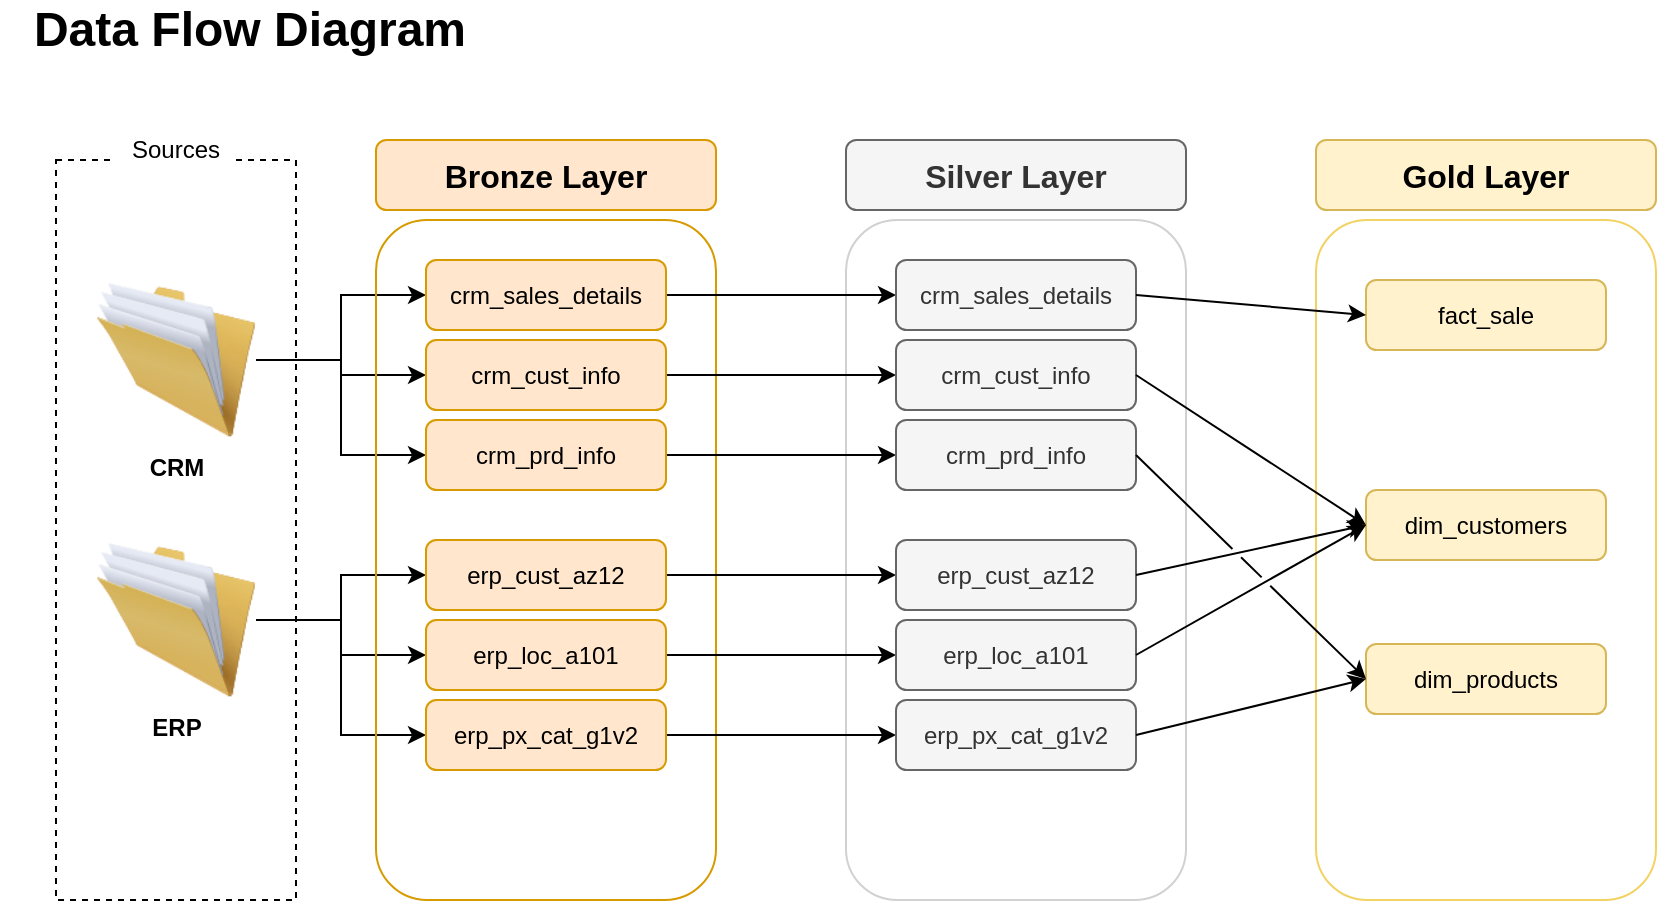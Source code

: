 <mxfile version="27.0.9">
  <diagram name="Page-1" id="k727PObxVlIZLDin5Zud">
    <mxGraphModel dx="374" dy="595" grid="1" gridSize="10" guides="1" tooltips="1" connect="1" arrows="1" fold="1" page="1" pageScale="1" pageWidth="850" pageHeight="1100" math="0" shadow="0">
      <root>
        <mxCell id="0" />
        <mxCell id="1" parent="0" />
        <mxCell id="uD_-5Bl5MEh1qfHZ1Yob-1" value="&lt;font style=&quot;font-size: 24px;&quot;&gt;&lt;b&gt;Data Flow Diagram&lt;/b&gt;&lt;/font&gt;" style="text;html=1;align=center;verticalAlign=middle;whiteSpace=wrap;rounded=0;" vertex="1" parent="1">
          <mxGeometry x="2" y="70" width="250" height="30" as="geometry" />
        </mxCell>
        <mxCell id="uD_-5Bl5MEh1qfHZ1Yob-2" value="" style="rounded=0;whiteSpace=wrap;html=1;dashed=1;fillColor=none;" vertex="1" parent="1">
          <mxGeometry x="30" y="150" width="120" height="370" as="geometry" />
        </mxCell>
        <mxCell id="uD_-5Bl5MEh1qfHZ1Yob-3" value="Sources" style="text;html=1;align=center;verticalAlign=middle;whiteSpace=wrap;rounded=0;fillColor=default;" vertex="1" parent="1">
          <mxGeometry x="60" y="130" width="60" height="30" as="geometry" />
        </mxCell>
        <mxCell id="uD_-5Bl5MEh1qfHZ1Yob-30" style="edgeStyle=orthogonalEdgeStyle;rounded=0;orthogonalLoop=1;jettySize=auto;html=1;entryX=0;entryY=0.5;entryDx=0;entryDy=0;" edge="1" parent="1" source="uD_-5Bl5MEh1qfHZ1Yob-4" target="uD_-5Bl5MEh1qfHZ1Yob-8">
          <mxGeometry relative="1" as="geometry" />
        </mxCell>
        <mxCell id="uD_-5Bl5MEh1qfHZ1Yob-31" style="edgeStyle=orthogonalEdgeStyle;rounded=0;orthogonalLoop=1;jettySize=auto;html=1;" edge="1" parent="1" source="uD_-5Bl5MEh1qfHZ1Yob-4" target="uD_-5Bl5MEh1qfHZ1Yob-9">
          <mxGeometry relative="1" as="geometry" />
        </mxCell>
        <mxCell id="uD_-5Bl5MEh1qfHZ1Yob-32" style="edgeStyle=orthogonalEdgeStyle;rounded=0;orthogonalLoop=1;jettySize=auto;html=1;entryX=0;entryY=0.5;entryDx=0;entryDy=0;" edge="1" parent="1" source="uD_-5Bl5MEh1qfHZ1Yob-4" target="uD_-5Bl5MEh1qfHZ1Yob-10">
          <mxGeometry relative="1" as="geometry" />
        </mxCell>
        <mxCell id="uD_-5Bl5MEh1qfHZ1Yob-4" value="&lt;b&gt;CRM&lt;/b&gt;" style="image;html=1;image=img/lib/clip_art/general/Full_Folder_128x128.png" vertex="1" parent="1">
          <mxGeometry x="50" y="210" width="80" height="80" as="geometry" />
        </mxCell>
        <mxCell id="uD_-5Bl5MEh1qfHZ1Yob-33" style="edgeStyle=orthogonalEdgeStyle;rounded=0;orthogonalLoop=1;jettySize=auto;html=1;entryX=0;entryY=0.5;entryDx=0;entryDy=0;" edge="1" parent="1" source="uD_-5Bl5MEh1qfHZ1Yob-5" target="uD_-5Bl5MEh1qfHZ1Yob-11">
          <mxGeometry relative="1" as="geometry" />
        </mxCell>
        <mxCell id="uD_-5Bl5MEh1qfHZ1Yob-34" style="edgeStyle=orthogonalEdgeStyle;rounded=0;orthogonalLoop=1;jettySize=auto;html=1;entryX=0;entryY=0.5;entryDx=0;entryDy=0;" edge="1" parent="1" source="uD_-5Bl5MEh1qfHZ1Yob-5" target="uD_-5Bl5MEh1qfHZ1Yob-12">
          <mxGeometry relative="1" as="geometry" />
        </mxCell>
        <mxCell id="uD_-5Bl5MEh1qfHZ1Yob-35" style="edgeStyle=orthogonalEdgeStyle;rounded=0;orthogonalLoop=1;jettySize=auto;html=1;entryX=0;entryY=0.5;entryDx=0;entryDy=0;" edge="1" parent="1" source="uD_-5Bl5MEh1qfHZ1Yob-5" target="uD_-5Bl5MEh1qfHZ1Yob-13">
          <mxGeometry relative="1" as="geometry" />
        </mxCell>
        <mxCell id="uD_-5Bl5MEh1qfHZ1Yob-5" value="&lt;b&gt;ERP&lt;/b&gt;" style="image;html=1;image=img/lib/clip_art/general/Full_Folder_128x128.png" vertex="1" parent="1">
          <mxGeometry x="50" y="340" width="80" height="80" as="geometry" />
        </mxCell>
        <mxCell id="uD_-5Bl5MEh1qfHZ1Yob-6" value="" style="rounded=1;whiteSpace=wrap;html=1;fillColor=none;strokeColor=#d79b00;" vertex="1" parent="1">
          <mxGeometry x="190" y="180" width="170" height="340" as="geometry" />
        </mxCell>
        <mxCell id="uD_-5Bl5MEh1qfHZ1Yob-14" value="" style="rounded=1;whiteSpace=wrap;html=1;fillColor=none;strokeColor=light-dark(#d2d1d1, #959595);fontColor=#333333;" vertex="1" parent="1">
          <mxGeometry x="425" y="180" width="170" height="340" as="geometry" />
        </mxCell>
        <mxCell id="uD_-5Bl5MEh1qfHZ1Yob-22" value="" style="rounded=1;whiteSpace=wrap;html=1;fillColor=none;strokeColor=#F3D264;" vertex="1" parent="1">
          <mxGeometry x="660" y="180" width="170" height="340" as="geometry" />
        </mxCell>
        <mxCell id="uD_-5Bl5MEh1qfHZ1Yob-7" value="&lt;b&gt;&lt;font style=&quot;font-size: 16px;&quot;&gt;Bronze Layer&lt;/font&gt;&lt;/b&gt;" style="rounded=1;whiteSpace=wrap;html=1;fillColor=#ffe6cc;strokeColor=#d79b00;" vertex="1" parent="1">
          <mxGeometry x="190" y="140" width="170" height="35" as="geometry" />
        </mxCell>
        <mxCell id="uD_-5Bl5MEh1qfHZ1Yob-15" value="&lt;b&gt;&lt;font style=&quot;font-size: 16px;&quot;&gt;Silver Layer&lt;/font&gt;&lt;/b&gt;" style="rounded=1;whiteSpace=wrap;html=1;fillColor=#f5f5f5;strokeColor=#666666;fontColor=#333333;" vertex="1" parent="1">
          <mxGeometry x="425" y="140" width="170" height="35" as="geometry" />
        </mxCell>
        <mxCell id="uD_-5Bl5MEh1qfHZ1Yob-23" value="&lt;b&gt;&lt;font style=&quot;font-size: 16px;&quot;&gt;Gold Layer&lt;/font&gt;&lt;/b&gt;" style="rounded=1;whiteSpace=wrap;html=1;fillColor=#fff2cc;strokeColor=#d6b656;" vertex="1" parent="1">
          <mxGeometry x="660" y="140" width="170" height="35" as="geometry" />
        </mxCell>
        <mxCell id="uD_-5Bl5MEh1qfHZ1Yob-36" style="edgeStyle=orthogonalEdgeStyle;rounded=0;orthogonalLoop=1;jettySize=auto;html=1;entryX=0;entryY=0.5;entryDx=0;entryDy=0;" edge="1" parent="1" source="uD_-5Bl5MEh1qfHZ1Yob-8" target="uD_-5Bl5MEh1qfHZ1Yob-16">
          <mxGeometry relative="1" as="geometry" />
        </mxCell>
        <mxCell id="uD_-5Bl5MEh1qfHZ1Yob-8" value="crm_sales_details" style="rounded=1;whiteSpace=wrap;html=1;fillColor=#ffe6cc;strokeColor=#d79b00;" vertex="1" parent="1">
          <mxGeometry x="215" y="200" width="120" height="35" as="geometry" />
        </mxCell>
        <mxCell id="uD_-5Bl5MEh1qfHZ1Yob-16" value="crm_sales_details" style="rounded=1;whiteSpace=wrap;html=1;fillColor=#f5f5f5;strokeColor=#666666;fontColor=#333333;" vertex="1" parent="1">
          <mxGeometry x="450" y="200" width="120" height="35" as="geometry" />
        </mxCell>
        <mxCell id="uD_-5Bl5MEh1qfHZ1Yob-24" value="fact_sale" style="rounded=1;whiteSpace=wrap;html=1;fillColor=#fff2cc;strokeColor=#d6b656;" vertex="1" parent="1">
          <mxGeometry x="685" y="210" width="120" height="35" as="geometry" />
        </mxCell>
        <mxCell id="uD_-5Bl5MEh1qfHZ1Yob-38" style="edgeStyle=orthogonalEdgeStyle;rounded=0;orthogonalLoop=1;jettySize=auto;html=1;entryX=0;entryY=0.5;entryDx=0;entryDy=0;" edge="1" parent="1" source="uD_-5Bl5MEh1qfHZ1Yob-9" target="uD_-5Bl5MEh1qfHZ1Yob-17">
          <mxGeometry relative="1" as="geometry" />
        </mxCell>
        <mxCell id="uD_-5Bl5MEh1qfHZ1Yob-9" value="crm_cust_info" style="rounded=1;whiteSpace=wrap;html=1;fillColor=#ffe6cc;strokeColor=#d79b00;" vertex="1" parent="1">
          <mxGeometry x="215" y="240" width="120" height="35" as="geometry" />
        </mxCell>
        <mxCell id="uD_-5Bl5MEh1qfHZ1Yob-17" value="crm_cust_info" style="rounded=1;whiteSpace=wrap;html=1;fillColor=#f5f5f5;strokeColor=#666666;fontColor=#333333;" vertex="1" parent="1">
          <mxGeometry x="450" y="240" width="120" height="35" as="geometry" />
        </mxCell>
        <mxCell id="uD_-5Bl5MEh1qfHZ1Yob-25" value="dim_customers" style="rounded=1;whiteSpace=wrap;html=1;fillColor=#fff2cc;strokeColor=#d6b656;" vertex="1" parent="1">
          <mxGeometry x="685" y="315" width="120" height="35" as="geometry" />
        </mxCell>
        <mxCell id="uD_-5Bl5MEh1qfHZ1Yob-39" style="edgeStyle=orthogonalEdgeStyle;rounded=0;orthogonalLoop=1;jettySize=auto;html=1;" edge="1" parent="1" source="uD_-5Bl5MEh1qfHZ1Yob-10" target="uD_-5Bl5MEh1qfHZ1Yob-18">
          <mxGeometry relative="1" as="geometry" />
        </mxCell>
        <mxCell id="uD_-5Bl5MEh1qfHZ1Yob-10" value="crm_prd_info" style="rounded=1;whiteSpace=wrap;html=1;fillColor=#ffe6cc;strokeColor=#d79b00;" vertex="1" parent="1">
          <mxGeometry x="215" y="280" width="120" height="35" as="geometry" />
        </mxCell>
        <mxCell id="uD_-5Bl5MEh1qfHZ1Yob-18" value="crm_prd_info" style="rounded=1;whiteSpace=wrap;html=1;fillColor=#f5f5f5;strokeColor=#666666;fontColor=#333333;" vertex="1" parent="1">
          <mxGeometry x="450" y="280" width="120" height="35" as="geometry" />
        </mxCell>
        <mxCell id="uD_-5Bl5MEh1qfHZ1Yob-26" value="dim_products" style="rounded=1;whiteSpace=wrap;html=1;fillColor=#fff2cc;strokeColor=#d6b656;" vertex="1" parent="1">
          <mxGeometry x="685" y="392" width="120" height="35" as="geometry" />
        </mxCell>
        <mxCell id="uD_-5Bl5MEh1qfHZ1Yob-40" style="edgeStyle=orthogonalEdgeStyle;rounded=0;orthogonalLoop=1;jettySize=auto;html=1;entryX=0;entryY=0.5;entryDx=0;entryDy=0;" edge="1" parent="1" source="uD_-5Bl5MEh1qfHZ1Yob-11" target="uD_-5Bl5MEh1qfHZ1Yob-19">
          <mxGeometry relative="1" as="geometry" />
        </mxCell>
        <mxCell id="uD_-5Bl5MEh1qfHZ1Yob-11" value="erp_cust_az12" style="rounded=1;whiteSpace=wrap;html=1;fillColor=#ffe6cc;strokeColor=#d79b00;" vertex="1" parent="1">
          <mxGeometry x="215" y="340" width="120" height="35" as="geometry" />
        </mxCell>
        <mxCell id="uD_-5Bl5MEh1qfHZ1Yob-19" value="erp_cust_az12" style="rounded=1;whiteSpace=wrap;html=1;fillColor=#f5f5f5;strokeColor=#666666;fontColor=#333333;" vertex="1" parent="1">
          <mxGeometry x="450" y="340" width="120" height="35" as="geometry" />
        </mxCell>
        <mxCell id="uD_-5Bl5MEh1qfHZ1Yob-41" style="edgeStyle=orthogonalEdgeStyle;rounded=0;orthogonalLoop=1;jettySize=auto;html=1;entryX=0;entryY=0.5;entryDx=0;entryDy=0;" edge="1" parent="1" source="uD_-5Bl5MEh1qfHZ1Yob-12" target="uD_-5Bl5MEh1qfHZ1Yob-20">
          <mxGeometry relative="1" as="geometry" />
        </mxCell>
        <mxCell id="uD_-5Bl5MEh1qfHZ1Yob-12" value="erp_loc_a101" style="rounded=1;whiteSpace=wrap;html=1;fillColor=#ffe6cc;strokeColor=#d79b00;" vertex="1" parent="1">
          <mxGeometry x="215" y="380" width="120" height="35" as="geometry" />
        </mxCell>
        <mxCell id="uD_-5Bl5MEh1qfHZ1Yob-20" value="erp_loc_a101" style="rounded=1;whiteSpace=wrap;html=1;fillColor=#f5f5f5;strokeColor=#666666;fontColor=#333333;" vertex="1" parent="1">
          <mxGeometry x="450" y="380" width="120" height="35" as="geometry" />
        </mxCell>
        <mxCell id="uD_-5Bl5MEh1qfHZ1Yob-42" style="edgeStyle=orthogonalEdgeStyle;rounded=0;orthogonalLoop=1;jettySize=auto;html=1;entryX=0;entryY=0.5;entryDx=0;entryDy=0;" edge="1" parent="1" source="uD_-5Bl5MEh1qfHZ1Yob-13" target="uD_-5Bl5MEh1qfHZ1Yob-21">
          <mxGeometry relative="1" as="geometry" />
        </mxCell>
        <mxCell id="uD_-5Bl5MEh1qfHZ1Yob-13" value="erp_px_cat_g1v2" style="rounded=1;whiteSpace=wrap;html=1;fillColor=#ffe6cc;strokeColor=#d79b00;" vertex="1" parent="1">
          <mxGeometry x="215" y="420" width="120" height="35" as="geometry" />
        </mxCell>
        <mxCell id="uD_-5Bl5MEh1qfHZ1Yob-21" value="erp_px_cat_g1v2" style="rounded=1;whiteSpace=wrap;html=1;fillColor=#f5f5f5;strokeColor=#666666;fontColor=#333333;" vertex="1" parent="1">
          <mxGeometry x="450" y="420" width="120" height="35" as="geometry" />
        </mxCell>
        <mxCell id="uD_-5Bl5MEh1qfHZ1Yob-43" value="" style="endArrow=classic;html=1;rounded=0;exitX=1;exitY=0.5;exitDx=0;exitDy=0;entryX=0;entryY=0.5;entryDx=0;entryDy=0;" edge="1" parent="1" source="uD_-5Bl5MEh1qfHZ1Yob-16" target="uD_-5Bl5MEh1qfHZ1Yob-24">
          <mxGeometry width="50" height="50" relative="1" as="geometry">
            <mxPoint x="590" y="410" as="sourcePoint" />
            <mxPoint x="640" y="360" as="targetPoint" />
          </mxGeometry>
        </mxCell>
        <mxCell id="uD_-5Bl5MEh1qfHZ1Yob-44" value="" style="endArrow=classic;html=1;rounded=0;exitX=1;exitY=0.5;exitDx=0;exitDy=0;entryX=0;entryY=0.5;entryDx=0;entryDy=0;jumpStyle=gap;" edge="1" parent="1" source="uD_-5Bl5MEh1qfHZ1Yob-17" target="uD_-5Bl5MEh1qfHZ1Yob-25">
          <mxGeometry width="50" height="50" relative="1" as="geometry">
            <mxPoint x="590" y="370" as="sourcePoint" />
            <mxPoint x="640" y="320" as="targetPoint" />
          </mxGeometry>
        </mxCell>
        <mxCell id="uD_-5Bl5MEh1qfHZ1Yob-45" value="" style="endArrow=classic;html=1;rounded=0;exitX=1;exitY=0.5;exitDx=0;exitDy=0;entryX=0;entryY=0.5;entryDx=0;entryDy=0;jumpStyle=gap;" edge="1" parent="1" source="uD_-5Bl5MEh1qfHZ1Yob-19" target="uD_-5Bl5MEh1qfHZ1Yob-25">
          <mxGeometry width="50" height="50" relative="1" as="geometry">
            <mxPoint x="570" y="355" as="sourcePoint" />
            <mxPoint x="685" y="430" as="targetPoint" />
          </mxGeometry>
        </mxCell>
        <mxCell id="uD_-5Bl5MEh1qfHZ1Yob-46" value="" style="endArrow=classic;html=1;rounded=0;exitX=1;exitY=0.5;exitDx=0;exitDy=0;entryX=0;entryY=0.5;entryDx=0;entryDy=0;jumpStyle=gap;" edge="1" parent="1" source="uD_-5Bl5MEh1qfHZ1Yob-20" target="uD_-5Bl5MEh1qfHZ1Yob-25">
          <mxGeometry width="50" height="50" relative="1" as="geometry">
            <mxPoint x="590" y="410" as="sourcePoint" />
            <mxPoint x="640" y="360" as="targetPoint" />
          </mxGeometry>
        </mxCell>
        <mxCell id="uD_-5Bl5MEh1qfHZ1Yob-47" value="" style="endArrow=classic;html=1;rounded=0;exitX=1;exitY=0.5;exitDx=0;exitDy=0;entryX=0;entryY=0.5;entryDx=0;entryDy=0;jumpStyle=gap;" edge="1" parent="1" source="uD_-5Bl5MEh1qfHZ1Yob-18" target="uD_-5Bl5MEh1qfHZ1Yob-26">
          <mxGeometry width="50" height="50" relative="1" as="geometry">
            <mxPoint x="590" y="410" as="sourcePoint" />
            <mxPoint x="640" y="360" as="targetPoint" />
          </mxGeometry>
        </mxCell>
        <mxCell id="uD_-5Bl5MEh1qfHZ1Yob-48" value="" style="endArrow=classic;html=1;rounded=0;exitX=1;exitY=0.5;exitDx=0;exitDy=0;entryX=0;entryY=0.5;entryDx=0;entryDy=0;jumpStyle=gap;" edge="1" parent="1" source="uD_-5Bl5MEh1qfHZ1Yob-21" target="uD_-5Bl5MEh1qfHZ1Yob-26">
          <mxGeometry width="50" height="50" relative="1" as="geometry">
            <mxPoint x="590" y="410" as="sourcePoint" />
            <mxPoint x="640" y="360" as="targetPoint" />
          </mxGeometry>
        </mxCell>
      </root>
    </mxGraphModel>
  </diagram>
</mxfile>
